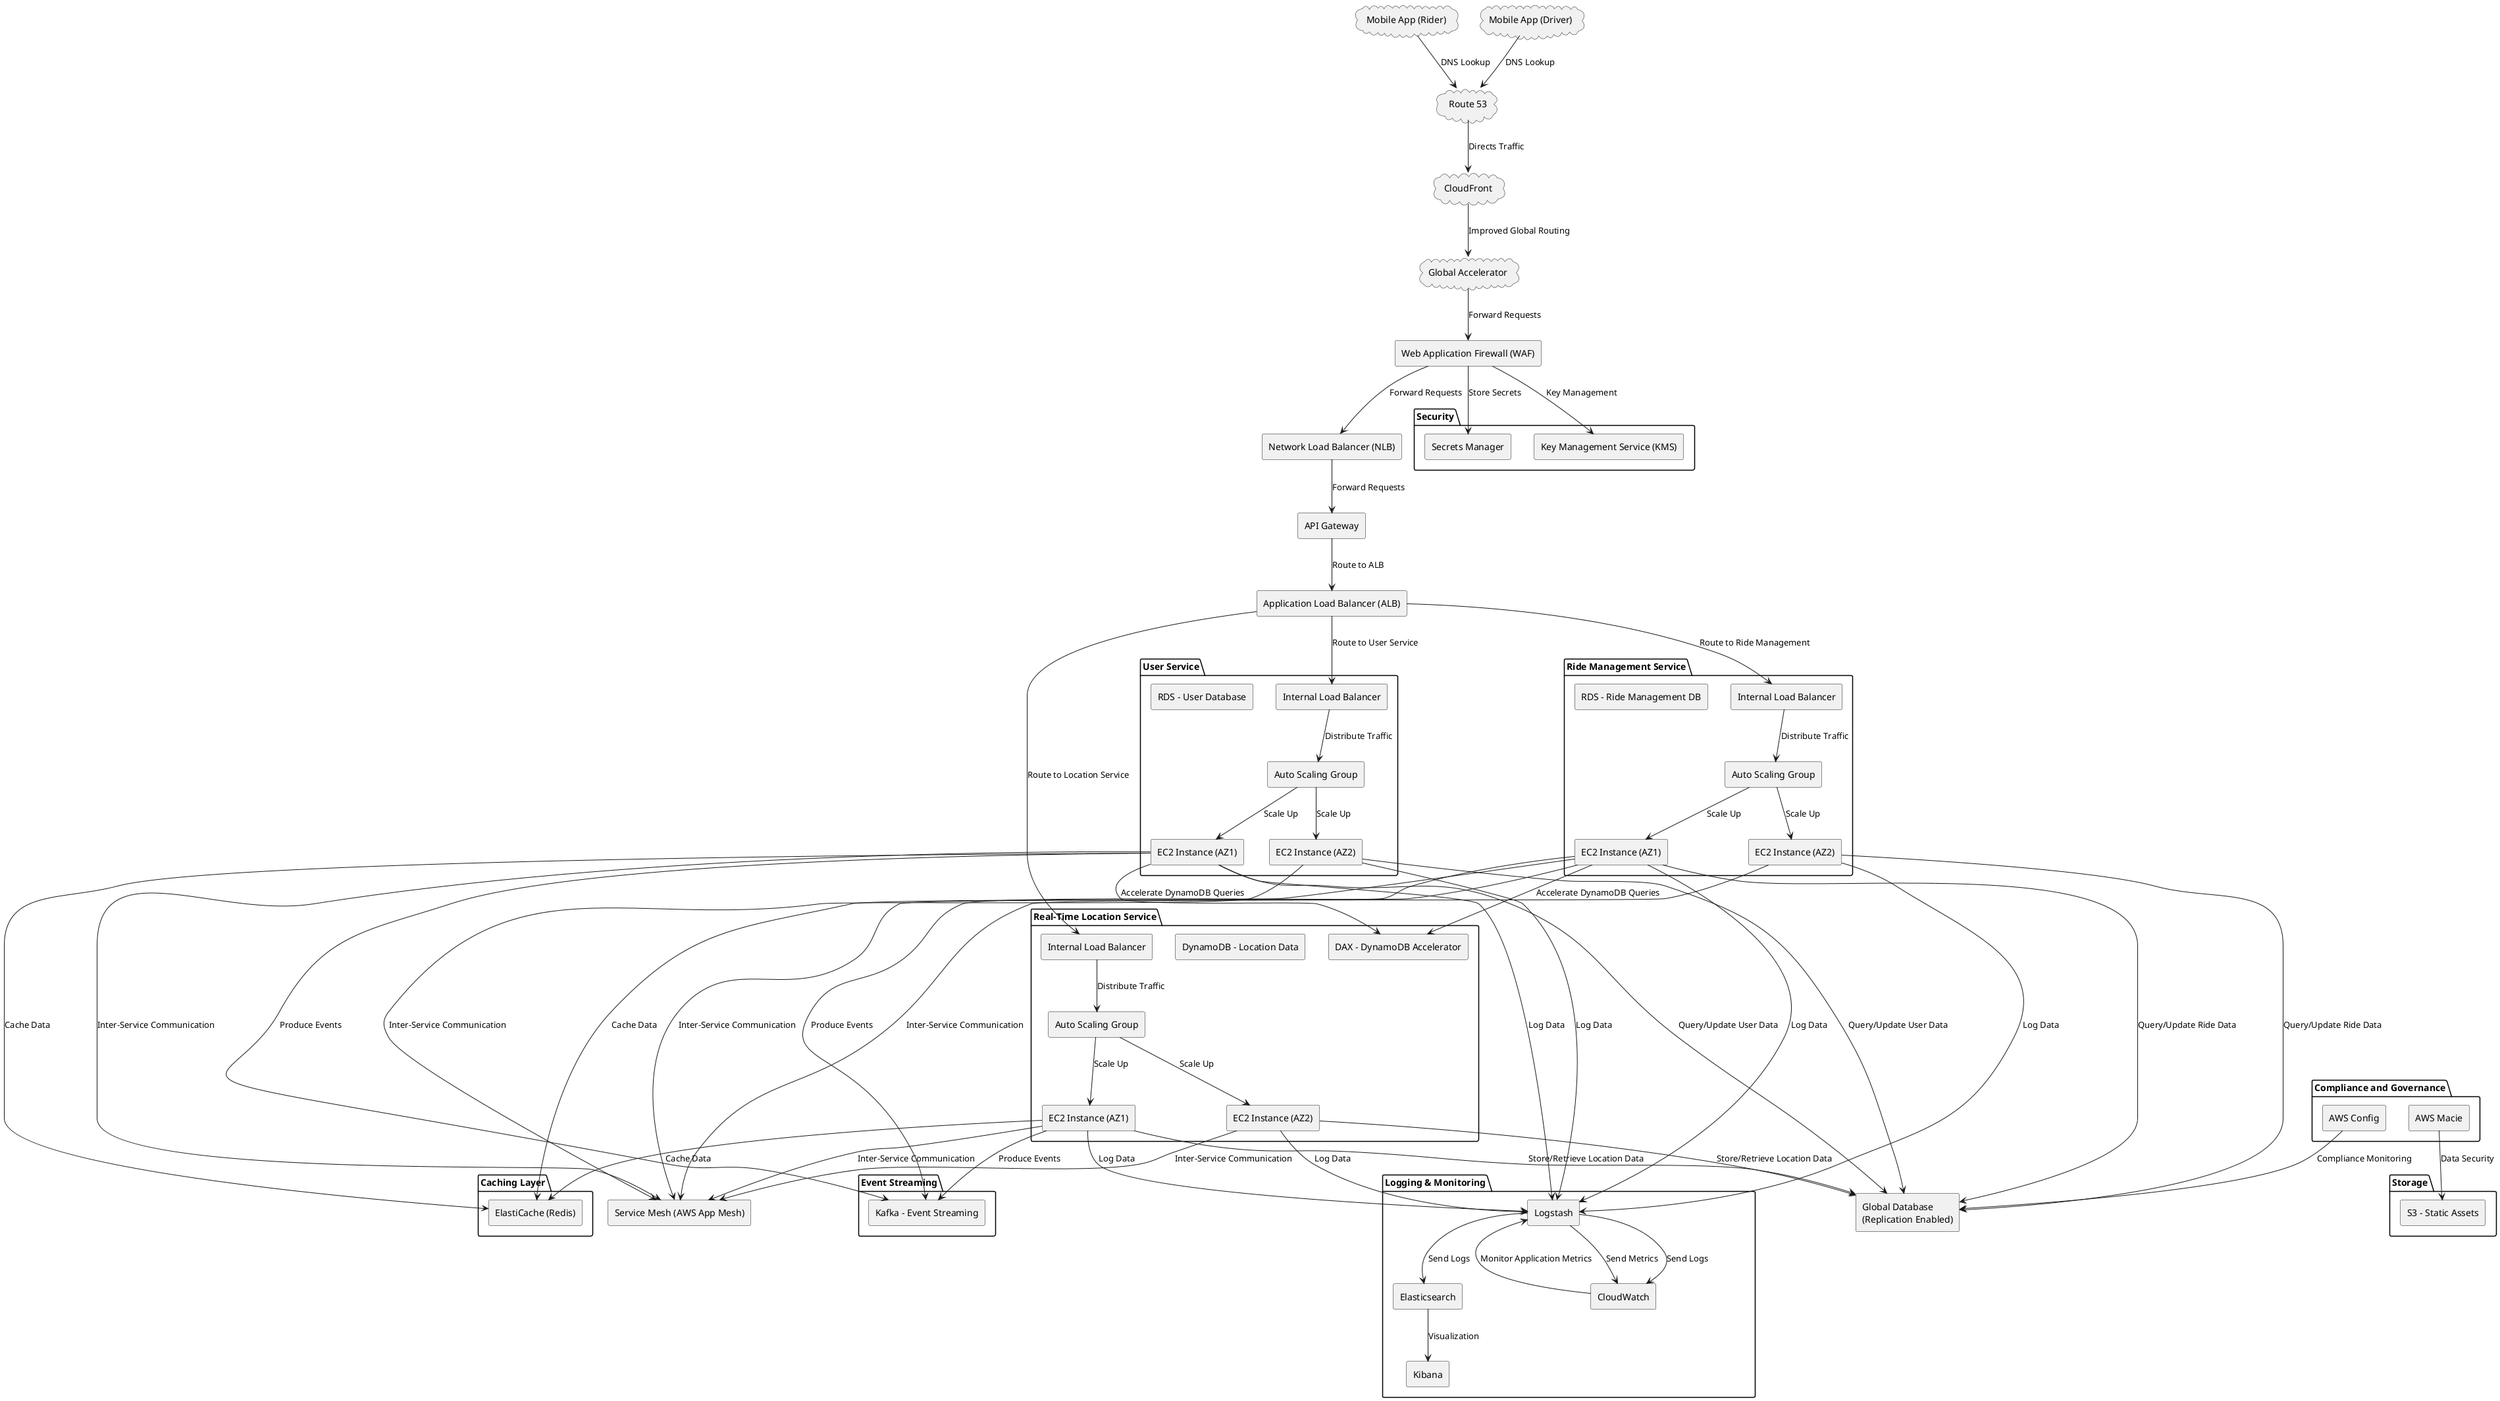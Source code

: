 @startuml
!define RECTANGLE class
!define CLOUD package

cloud "Mobile App (Rider)" as mobileRider
cloud "Mobile App (Driver)" as mobileDriver
cloud "Route 53" as route53
cloud "CloudFront" as cloudFront
cloud "Global Accelerator" as globalAccelerator

rectangle "Web Application Firewall (WAF)" as waf
rectangle "Network Load Balancer (NLB)" as nlb
rectangle "Application Load Balancer (ALB)" as alb
rectangle "API Gateway" as apiGateway

package "User Service" {
    rectangle "Internal Load Balancer" as ilbUser
    rectangle "Auto Scaling Group" as asgUser
    rectangle "EC2 Instance (AZ1)" as ec2UserServiceAZ1
    rectangle "EC2 Instance (AZ2)" as ec2UserServiceAZ2
    rectangle "RDS - User Database" as rdsUser
}

package "Ride Management Service" {
    rectangle "Internal Load Balancer" as ilbRide
    rectangle "Auto Scaling Group" as asgRide
    rectangle "EC2 Instance (AZ1)" as ec2RideManagementAZ1
    rectangle "EC2 Instance (AZ2)" as ec2RideManagementAZ2
    rectangle "RDS - Ride Management DB" as rdsRideManagement
}

package "Real-Time Location Service" {
    rectangle "Internal Load Balancer" as ilbLocation
    rectangle "Auto Scaling Group" as asgLocation
    rectangle "EC2 Instance (AZ1)" as ec2LocationAZ1
    rectangle "EC2 Instance (AZ2)" as ec2LocationAZ2
    rectangle "DynamoDB - Location Data" as dynamoLocation
    rectangle "DAX - DynamoDB Accelerator" as dax
}

package "Caching Layer" {
    rectangle "ElastiCache (Redis)" as elasticache
}

package "Storage" {
    rectangle "S3 - Static Assets" as s3
}

package "Security" {
    rectangle "Key Management Service (KMS)" as kms
    rectangle "Secrets Manager" as secretsManager
}

package "Compliance and Governance" {
    rectangle "AWS Macie" as macie
    rectangle "AWS Config" as config
}

package "Logging & Monitoring" {
    rectangle "Logstash" as logstash
    rectangle "Elasticsearch" as elasticsearch
    rectangle "Kibana" as kibana
    rectangle "CloudWatch" as cloudWatch
}

package "Event Streaming" {
    rectangle "Kafka - Event Streaming" as kafka
}

rectangle "Global Database\n(Replication Enabled)" as globalDB
rectangle "Service Mesh (AWS App Mesh)" as serviceMesh

' Main Flow
mobileRider --> route53 : DNS Lookup
mobileDriver --> route53 : DNS Lookup
route53 --> cloudFront : Directs Traffic
cloudFront --> globalAccelerator : Improved Global Routing
globalAccelerator --> waf : Forward Requests
waf --> nlb : Forward Requests
nlb --> apiGateway : Forward Requests
apiGateway --> alb : Route to ALB

' Load Balancers and Services
alb --> ilbUser : Route to User Service
alb --> ilbRide : Route to Ride Management
alb --> ilbLocation : Route to Location Service

' User Service Flow
ilbUser --> asgUser : Distribute Traffic
asgUser --> ec2UserServiceAZ1 : Scale Up
asgUser --> ec2UserServiceAZ2 : Scale Up

' Ride Management Flow
ilbRide --> asgRide : Distribute Traffic
asgRide --> ec2RideManagementAZ1 : Scale Up
asgRide --> ec2RideManagementAZ2 : Scale Up

' Real-Time Location Flow
ilbLocation --> asgLocation : Distribute Traffic
asgLocation --> ec2LocationAZ1 : Scale Up
asgLocation --> ec2LocationAZ2 : Scale Up

' Inter-Service Communication
ec2UserServiceAZ1 --> serviceMesh : Inter-Service Communication
ec2UserServiceAZ2 --> serviceMesh : Inter-Service Communication
ec2RideManagementAZ1 --> serviceMesh : Inter-Service Communication
ec2RideManagementAZ2 --> serviceMesh : Inter-Service Communication
ec2LocationAZ1 --> serviceMesh : Inter-Service Communication
ec2LocationAZ2 --> serviceMesh : Inter-Service Communication

' Database Interactions
ec2UserServiceAZ1 --> globalDB : Query/Update User Data
ec2UserServiceAZ2 --> globalDB : Query/Update User Data
ec2RideManagementAZ1 --> globalDB : Query/Update Ride Data
ec2RideManagementAZ2 --> globalDB : Query/Update Ride Data
ec2LocationAZ1 --> globalDB : Store/Retrieve Location Data
ec2LocationAZ2 --> globalDB : Store/Retrieve Location Data

' Caching
ec2UserServiceAZ1 --> elasticache : Cache Data
ec2RideManagementAZ1 --> elasticache : Cache Data
ec2LocationAZ1 --> elasticache : Cache Data

' DynamoDB Acceleration
ec2UserServiceAZ1 --> dax : Accelerate DynamoDB Queries
ec2RideManagementAZ1 --> dax : Accelerate DynamoDB Queries

' Event Streaming
ec2UserServiceAZ1 --> kafka : Produce Events
ec2RideManagementAZ1 --> kafka : Produce Events
ec2LocationAZ1 --> kafka : Produce Events

' Logging
ec2UserServiceAZ1 --> logstash : Log Data
ec2UserServiceAZ2 --> logstash : Log Data
ec2RideManagementAZ1 --> logstash : Log Data
ec2RideManagementAZ2 --> logstash : Log Data
ec2LocationAZ1 --> logstash : Log Data
ec2LocationAZ2 --> logstash : Log Data

' Log Processing
logstash --> elasticsearch : Send Logs
elasticsearch --> kibana : Visualization
logstash --> cloudWatch : Send Metrics
logstash --> cloudWatch : Send Logs
cloudWatch --> logstash : Monitor Application Metrics

' Security & Compliance
waf --> kms : Key Management
waf --> secretsManager : Store Secrets
macie --> s3 : Data Security
config --> globalDB : Compliance Monitoring

@enduml
